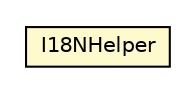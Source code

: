 #!/usr/local/bin/dot
#
# Class diagram 
# Generated by UMLGraph version R5_6-24-gf6e263 (http://www.umlgraph.org/)
#

digraph G {
	edge [fontname="Helvetica",fontsize=10,labelfontname="Helvetica",labelfontsize=10];
	node [fontname="Helvetica",fontsize=10,shape=plaintext];
	nodesep=0.25;
	ranksep=0.5;
	// com.chrisdoyle.helloworld.war.I18NHelper
	c2 [label=<<table title="com.chrisdoyle.helloworld.war.I18NHelper" border="0" cellborder="1" cellspacing="0" cellpadding="2" port="p" bgcolor="lemonChiffon" href="./I18NHelper.html">
		<tr><td><table border="0" cellspacing="0" cellpadding="1">
<tr><td align="center" balign="center"> I18NHelper </td></tr>
		</table></td></tr>
		</table>>, URL="./I18NHelper.html", fontname="Helvetica", fontcolor="black", fontsize=10.0];
}

